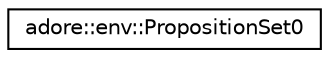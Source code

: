 digraph "Graphical Class Hierarchy"
{
 // LATEX_PDF_SIZE
  edge [fontname="Helvetica",fontsize="10",labelfontname="Helvetica",labelfontsize="10"];
  node [fontname="Helvetica",fontsize="10",shape=record];
  rankdir="LR";
  Node0 [label="adore::env::PropositionSet0",height=0.2,width=0.4,color="black", fillcolor="white", style="filled",URL="$classadore_1_1env_1_1PropositionSet0.html",tooltip="A data structure managing logical propositions of order 0."];
}
